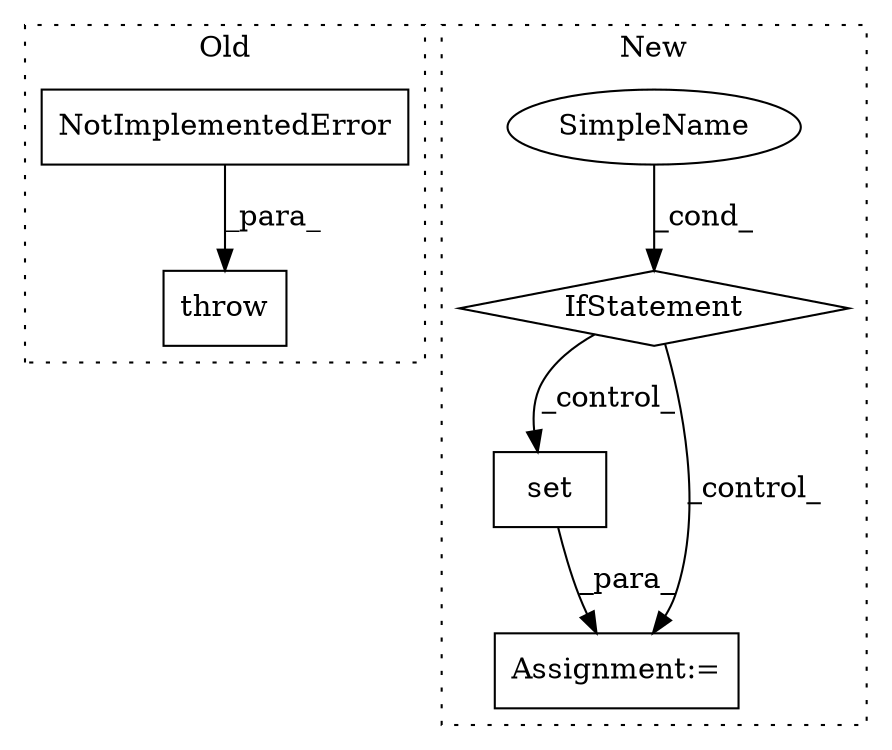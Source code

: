 digraph G {
subgraph cluster0 {
1 [label="NotImplementedError" a="32" s="498,557" l="20,1" shape="box"];
3 [label="throw" a="53" s="492" l="6" shape="box"];
label = "Old";
style="dotted";
}
subgraph cluster1 {
2 [label="set" a="32" s="3837,3873" l="4,1" shape="box"];
4 [label="Assignment:=" a="7" s="3792" l="1" shape="box"];
5 [label="IfStatement" a="25" s="3676,3688" l="4,2" shape="diamond"];
6 [label="SimpleName" a="42" s="3680" l="8" shape="ellipse"];
label = "New";
style="dotted";
}
1 -> 3 [label="_para_"];
2 -> 4 [label="_para_"];
5 -> 2 [label="_control_"];
5 -> 4 [label="_control_"];
6 -> 5 [label="_cond_"];
}